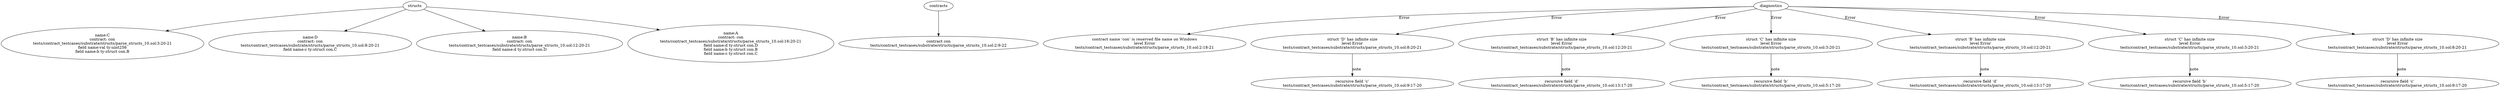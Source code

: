 strict digraph "tests/contract_testcases/substrate/structs/parse_structs_10.sol" {
	C [label="name:C\ncontract: con\ntests/contract_testcases/substrate/structs/parse_structs_10.sol:3:20-21\nfield name:val ty:uint256\nfield name:b ty:struct con.B"]
	D [label="name:D\ncontract: con\ntests/contract_testcases/substrate/structs/parse_structs_10.sol:8:20-21\nfield name:c ty:struct con.C"]
	B [label="name:B\ncontract: con\ntests/contract_testcases/substrate/structs/parse_structs_10.sol:12:20-21\nfield name:d ty:struct con.D"]
	A [label="name:A\ncontract: con\ntests/contract_testcases/substrate/structs/parse_structs_10.sol:16:20-21\nfield name:d ty:struct con.D\nfield name:b ty:struct con.B\nfield name:c ty:struct con.C"]
	contract [label="contract con\ntests/contract_testcases/substrate/structs/parse_structs_10.sol:2:9-22"]
	diagnostic [label="contract name ‘con’ is reserved file name on Windows\nlevel Error\ntests/contract_testcases/substrate/structs/parse_structs_10.sol:2:18-21"]
	diagnostic_10 [label="struct ‘D’ has infinite size\nlevel Error\ntests/contract_testcases/substrate/structs/parse_structs_10.sol:8:20-21"]
	note [label="recursive field ‘c’\ntests/contract_testcases/substrate/structs/parse_structs_10.sol:9:17-20"]
	diagnostic_12 [label="struct ‘B’ has infinite size\nlevel Error\ntests/contract_testcases/substrate/structs/parse_structs_10.sol:12:20-21"]
	note_13 [label="recursive field ‘d’\ntests/contract_testcases/substrate/structs/parse_structs_10.sol:13:17-20"]
	diagnostic_14 [label="struct ‘C’ has infinite size\nlevel Error\ntests/contract_testcases/substrate/structs/parse_structs_10.sol:3:20-21"]
	note_15 [label="recursive field ‘b’\ntests/contract_testcases/substrate/structs/parse_structs_10.sol:5:17-20"]
	diagnostic_16 [label="struct ‘B’ has infinite size\nlevel Error\ntests/contract_testcases/substrate/structs/parse_structs_10.sol:12:20-21"]
	note_17 [label="recursive field ‘d’\ntests/contract_testcases/substrate/structs/parse_structs_10.sol:13:17-20"]
	diagnostic_18 [label="struct ‘C’ has infinite size\nlevel Error\ntests/contract_testcases/substrate/structs/parse_structs_10.sol:3:20-21"]
	note_19 [label="recursive field ‘b’\ntests/contract_testcases/substrate/structs/parse_structs_10.sol:5:17-20"]
	diagnostic_20 [label="struct ‘D’ has infinite size\nlevel Error\ntests/contract_testcases/substrate/structs/parse_structs_10.sol:8:20-21"]
	note_21 [label="recursive field ‘c’\ntests/contract_testcases/substrate/structs/parse_structs_10.sol:9:17-20"]
	structs -> C
	structs -> D
	structs -> B
	structs -> A
	contracts -> contract
	diagnostics -> diagnostic [label="Error"]
	diagnostics -> diagnostic_10 [label="Error"]
	diagnostic_10 -> note [label="note"]
	diagnostics -> diagnostic_12 [label="Error"]
	diagnostic_12 -> note_13 [label="note"]
	diagnostics -> diagnostic_14 [label="Error"]
	diagnostic_14 -> note_15 [label="note"]
	diagnostics -> diagnostic_16 [label="Error"]
	diagnostic_16 -> note_17 [label="note"]
	diagnostics -> diagnostic_18 [label="Error"]
	diagnostic_18 -> note_19 [label="note"]
	diagnostics -> diagnostic_20 [label="Error"]
	diagnostic_20 -> note_21 [label="note"]
}
